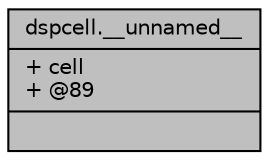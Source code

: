 digraph "dspcell.__unnamed__"
{
 // INTERACTIVE_SVG=YES
  bgcolor="transparent";
  edge [fontname="Helvetica",fontsize="10",labelfontname="Helvetica",labelfontsize="10"];
  node [fontname="Helvetica",fontsize="10",shape=record];
  Node218 [label="{dspcell.__unnamed__\n|+ cell\l+ @89\l|}",height=0.2,width=0.4,color="black", fillcolor="grey75", style="filled", fontcolor="black"];
}
